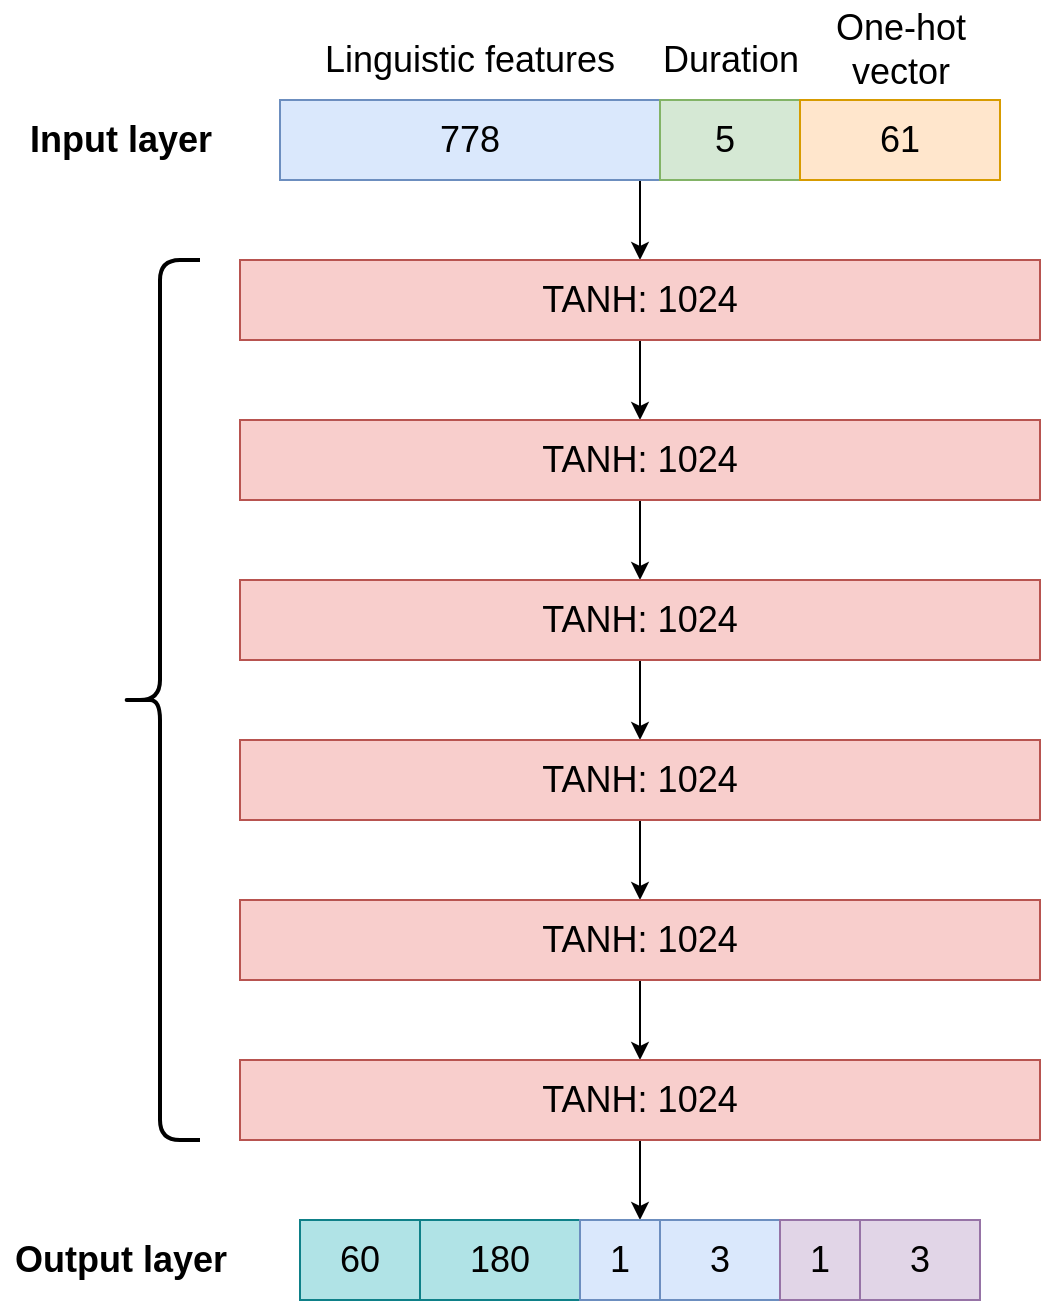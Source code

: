 <mxfile version="13.2.6" type="device"><diagram id="X3C4uQfnHipgx_WUnshz" name="Page-1"><mxGraphModel dx="1422" dy="752" grid="1" gridSize="10" guides="1" tooltips="1" connect="1" arrows="1" fold="1" page="0" pageScale="1" pageWidth="827" pageHeight="1169" math="0" shadow="0"><root><mxCell id="0"/><mxCell id="1" parent="0"/><mxCell id="DWFN1St8tRyKodGw5k1j-1" style="edgeStyle=orthogonalEdgeStyle;rounded=0;orthogonalLoop=1;jettySize=auto;html=1;fontSize=18;" edge="1" parent="1" source="DWFN1St8tRyKodGw5k1j-2" target="DWFN1St8tRyKodGw5k1j-4"><mxGeometry relative="1" as="geometry"><Array as="points"><mxPoint x="400" y="170"/><mxPoint x="400" y="170"/></Array></mxGeometry></mxCell><mxCell id="DWFN1St8tRyKodGw5k1j-2" value="778" style="rounded=0;whiteSpace=wrap;html=1;rotation=0;fillColor=#dae8fc;strokeColor=#6c8ebf;fontSize=18;" vertex="1" parent="1"><mxGeometry x="220" y="120" width="190" height="40" as="geometry"/></mxCell><mxCell id="DWFN1St8tRyKodGw5k1j-3" style="edgeStyle=orthogonalEdgeStyle;rounded=0;orthogonalLoop=1;jettySize=auto;html=1;exitX=0.5;exitY=1;exitDx=0;exitDy=0;fontSize=18;" edge="1" parent="1" source="DWFN1St8tRyKodGw5k1j-4" target="DWFN1St8tRyKodGw5k1j-6"><mxGeometry relative="1" as="geometry"/></mxCell><mxCell id="DWFN1St8tRyKodGw5k1j-4" value="TANH: 1024" style="rounded=0;whiteSpace=wrap;html=1;rotation=0;fillColor=#f8cecc;strokeColor=#b85450;fontSize=18;" vertex="1" parent="1"><mxGeometry x="200" y="200" width="400" height="40" as="geometry"/></mxCell><mxCell id="DWFN1St8tRyKodGw5k1j-5" style="edgeStyle=orthogonalEdgeStyle;rounded=0;orthogonalLoop=1;jettySize=auto;html=1;exitX=0.5;exitY=1;exitDx=0;exitDy=0;fontSize=18;" edge="1" parent="1" source="DWFN1St8tRyKodGw5k1j-6" target="DWFN1St8tRyKodGw5k1j-8"><mxGeometry relative="1" as="geometry"/></mxCell><mxCell id="DWFN1St8tRyKodGw5k1j-6" value="TANH: 1024" style="rounded=0;whiteSpace=wrap;html=1;rotation=0;fillColor=#f8cecc;strokeColor=#b85450;fontSize=18;" vertex="1" parent="1"><mxGeometry x="200" y="280" width="400" height="40" as="geometry"/></mxCell><mxCell id="DWFN1St8tRyKodGw5k1j-7" style="edgeStyle=orthogonalEdgeStyle;rounded=0;orthogonalLoop=1;jettySize=auto;html=1;exitX=0.5;exitY=1;exitDx=0;exitDy=0;fontSize=18;" edge="1" parent="1" source="DWFN1St8tRyKodGw5k1j-8" target="DWFN1St8tRyKodGw5k1j-10"><mxGeometry relative="1" as="geometry"/></mxCell><mxCell id="DWFN1St8tRyKodGw5k1j-8" value="TANH: 1024" style="rounded=0;whiteSpace=wrap;html=1;rotation=0;fillColor=#f8cecc;strokeColor=#b85450;fontSize=18;" vertex="1" parent="1"><mxGeometry x="200" y="360" width="400" height="40" as="geometry"/></mxCell><mxCell id="DWFN1St8tRyKodGw5k1j-9" style="edgeStyle=orthogonalEdgeStyle;rounded=0;orthogonalLoop=1;jettySize=auto;html=1;exitX=0.5;exitY=1;exitDx=0;exitDy=0;fontSize=18;" edge="1" parent="1" source="DWFN1St8tRyKodGw5k1j-10" target="DWFN1St8tRyKodGw5k1j-12"><mxGeometry relative="1" as="geometry"/></mxCell><mxCell id="DWFN1St8tRyKodGw5k1j-10" value="TANH: 1024" style="rounded=0;whiteSpace=wrap;html=1;rotation=0;fillColor=#f8cecc;strokeColor=#b85450;fontSize=18;" vertex="1" parent="1"><mxGeometry x="200" y="440" width="400" height="40" as="geometry"/></mxCell><mxCell id="DWFN1St8tRyKodGw5k1j-11" style="edgeStyle=orthogonalEdgeStyle;rounded=0;orthogonalLoop=1;jettySize=auto;html=1;exitX=0.5;exitY=1;exitDx=0;exitDy=0;fontSize=18;" edge="1" parent="1" source="DWFN1St8tRyKodGw5k1j-12" target="DWFN1St8tRyKodGw5k1j-14"><mxGeometry relative="1" as="geometry"/></mxCell><mxCell id="DWFN1St8tRyKodGw5k1j-12" value="TANH: 1024" style="rounded=0;whiteSpace=wrap;html=1;rotation=0;fillColor=#f8cecc;strokeColor=#b85450;fontSize=18;" vertex="1" parent="1"><mxGeometry x="200" y="520" width="400" height="40" as="geometry"/></mxCell><mxCell id="DWFN1St8tRyKodGw5k1j-13" style="edgeStyle=orthogonalEdgeStyle;rounded=0;orthogonalLoop=1;jettySize=auto;html=1;entryX=0.75;entryY=0;entryDx=0;entryDy=0;fontSize=18;" edge="1" parent="1" source="DWFN1St8tRyKodGw5k1j-14" target="DWFN1St8tRyKodGw5k1j-20"><mxGeometry relative="1" as="geometry"/></mxCell><mxCell id="DWFN1St8tRyKodGw5k1j-14" value="TANH: 1024" style="rounded=0;whiteSpace=wrap;html=1;rotation=0;fillColor=#f8cecc;strokeColor=#b85450;fontSize=18;" vertex="1" parent="1"><mxGeometry x="200" y="600" width="400" height="40" as="geometry"/></mxCell><mxCell id="DWFN1St8tRyKodGw5k1j-15" value="Linguistic features&lt;br&gt;" style="text;html=1;strokeColor=none;fillColor=none;align=center;verticalAlign=middle;whiteSpace=wrap;rounded=0;fontSize=18;" vertex="1" parent="1"><mxGeometry x="225" y="90" width="180" height="20" as="geometry"/></mxCell><mxCell id="DWFN1St8tRyKodGw5k1j-16" value="5&amp;nbsp;" style="rounded=0;whiteSpace=wrap;html=1;rotation=0;fillColor=#d5e8d4;strokeColor=#82b366;fontSize=18;" vertex="1" parent="1"><mxGeometry x="410" y="120" width="70" height="40" as="geometry"/></mxCell><mxCell id="DWFN1St8tRyKodGw5k1j-17" value="Duration" style="text;html=1;align=center;verticalAlign=middle;resizable=0;points=[];autosize=1;fontSize=18;" vertex="1" parent="1"><mxGeometry x="405" y="85" width="80" height="30" as="geometry"/></mxCell><mxCell id="DWFN1St8tRyKodGw5k1j-18" value="60" style="rounded=0;whiteSpace=wrap;html=1;rotation=0;fillColor=#b0e3e6;strokeColor=#0e8088;fontSize=18;" vertex="1" parent="1"><mxGeometry x="230" y="680" width="60" height="40" as="geometry"/></mxCell><mxCell id="DWFN1St8tRyKodGw5k1j-19" value="180" style="rounded=0;whiteSpace=wrap;html=1;rotation=0;fillColor=#b0e3e6;strokeColor=#0e8088;fontSize=18;" vertex="1" parent="1"><mxGeometry x="290" y="680" width="80" height="40" as="geometry"/></mxCell><mxCell id="DWFN1St8tRyKodGw5k1j-20" value="1" style="rounded=0;whiteSpace=wrap;html=1;rotation=0;fillColor=#dae8fc;strokeColor=#6c8ebf;fontSize=18;" vertex="1" parent="1"><mxGeometry x="370" y="680" width="40" height="40" as="geometry"/></mxCell><mxCell id="DWFN1St8tRyKodGw5k1j-21" value="3" style="rounded=0;whiteSpace=wrap;html=1;rotation=0;fillColor=#dae8fc;strokeColor=#6c8ebf;fontSize=18;" vertex="1" parent="1"><mxGeometry x="410" y="680" width="60" height="40" as="geometry"/></mxCell><mxCell id="DWFN1St8tRyKodGw5k1j-22" value="1" style="rounded=0;whiteSpace=wrap;html=1;rotation=0;fillColor=#e1d5e7;strokeColor=#9673a6;fontSize=18;" vertex="1" parent="1"><mxGeometry x="470" y="680" width="40" height="40" as="geometry"/></mxCell><mxCell id="DWFN1St8tRyKodGw5k1j-23" value="3" style="rounded=0;whiteSpace=wrap;html=1;rotation=0;fillColor=#e1d5e7;strokeColor=#9673a6;fontSize=18;" vertex="1" parent="1"><mxGeometry x="510" y="680" width="60" height="40" as="geometry"/></mxCell><mxCell id="DWFN1St8tRyKodGw5k1j-24" value="" style="shape=curlyBracket;whiteSpace=wrap;html=1;rounded=1;fontSize=18;strokeWidth=2;" vertex="1" parent="1"><mxGeometry x="140" y="200" width="40" height="440" as="geometry"/></mxCell><mxCell id="DWFN1St8tRyKodGw5k1j-25" value="Input layer" style="text;html=1;align=center;verticalAlign=middle;resizable=0;points=[];autosize=1;fontSize=18;fontStyle=1" vertex="1" parent="1"><mxGeometry x="85" y="125" width="110" height="30" as="geometry"/></mxCell><mxCell id="DWFN1St8tRyKodGw5k1j-26" value="Output layer" style="text;html=1;align=center;verticalAlign=middle;resizable=0;points=[];autosize=1;fontSize=18;fontStyle=1" vertex="1" parent="1"><mxGeometry x="80" y="685" width="120" height="30" as="geometry"/></mxCell><mxCell id="DWFN1St8tRyKodGw5k1j-28" value="61" style="rounded=0;whiteSpace=wrap;html=1;fontSize=18;fillColor=#ffe6cc;strokeColor=#d79b00;" vertex="1" parent="1"><mxGeometry x="480" y="120" width="100" height="40" as="geometry"/></mxCell><mxCell id="DWFN1St8tRyKodGw5k1j-29" value="One-hot &lt;br&gt;vector" style="text;html=1;align=center;verticalAlign=middle;resizable=0;points=[];autosize=1;fontSize=18;" vertex="1" parent="1"><mxGeometry x="490" y="70" width="80" height="50" as="geometry"/></mxCell></root></mxGraphModel></diagram></mxfile>